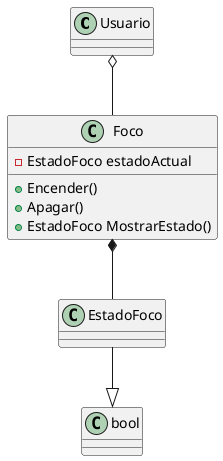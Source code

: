 @startuml diagrama

class Usuario
class Foco{
    - EstadoFoco estadoActual
    + Encender()
    + Apagar()
    + EstadoFoco MostrarEstado()
}
class EstadoFoco

Usuario o-- Foco
Foco *-- EstadoFoco
EstadoFoco --|> bool


@enduml